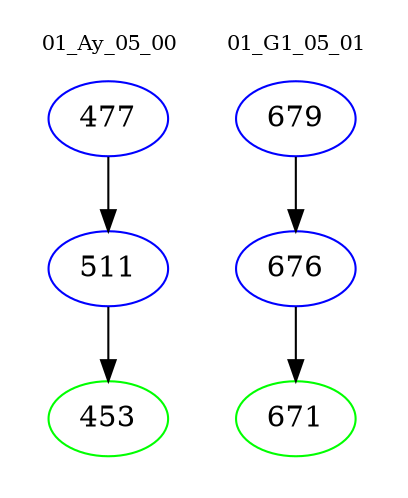 digraph{
subgraph cluster_0 {
color = white
label = "01_Ay_05_00";
fontsize=10;
T0_477 [label="477", color="blue"]
T0_477 -> T0_511 [color="black"]
T0_511 [label="511", color="blue"]
T0_511 -> T0_453 [color="black"]
T0_453 [label="453", color="green"]
}
subgraph cluster_1 {
color = white
label = "01_G1_05_01";
fontsize=10;
T1_679 [label="679", color="blue"]
T1_679 -> T1_676 [color="black"]
T1_676 [label="676", color="blue"]
T1_676 -> T1_671 [color="black"]
T1_671 [label="671", color="green"]
}
}
